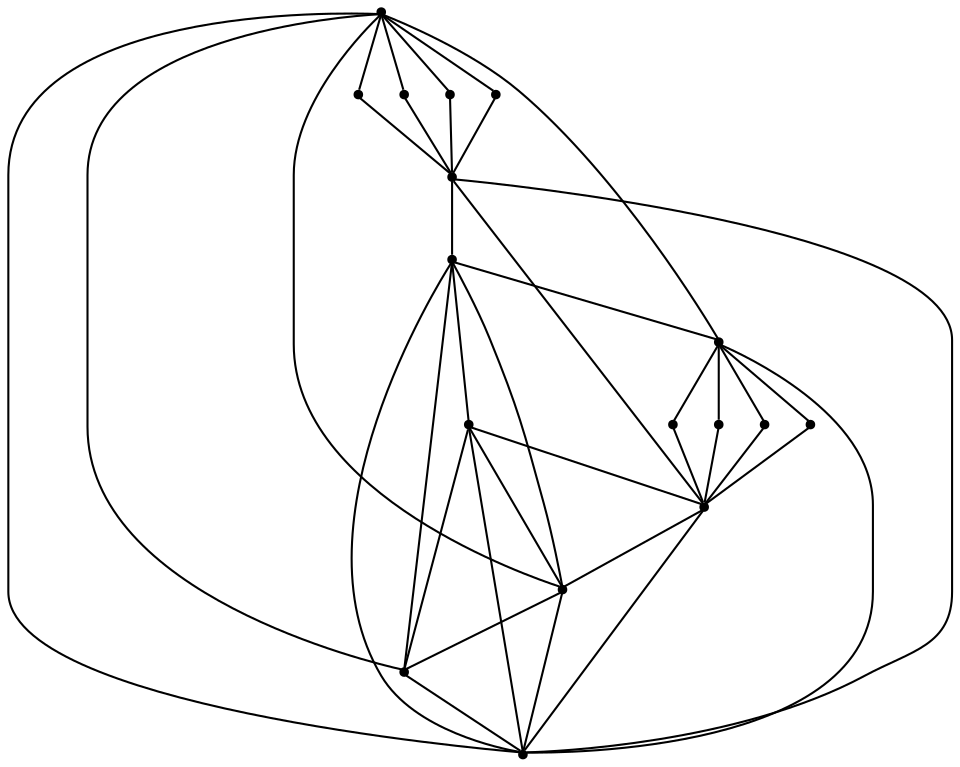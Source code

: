graph {
  node [shape=point,comment="{\"directed\":false,\"doi\":\"10.4230/LIPIcs.GD.2024.18\",\"figure\":\"3\"}"]

  v0 [pos="1547.6741229136423,745.2259993565099"]
  v1 [pos="1083.7993356942816,937.3228118756583"]
  v2 [pos="1275.9422275444012,473.55927019675755"]
  v3 [pos="1004.2103639730618,745.2259993565099"]
  v4 [pos="1468.0851193945207,937.3228118756583"]
  v5 [pos="1083.7993356942816,553.1291868373614"]
  v6 [pos="1275.9422275444012,1016.8927603065381"]
  v7 [pos="1468.0851193945207,553.1291868373614"]
  v8 [pos="1275.9430542898483,745.2259993565098"]
  v9 [pos="1237.5124281349474,517.6920574188212"]
  v10 [pos="1237.5124281349476,588.5662526753495"]
  v11 [pos="1237.5124281349474,574.3911593018349"]
  v12 [pos="1237.5124281349474,560.2165109921858"]
  v13 [pos="1385.578213213224,1009.8454283190536"]
  v14 [pos="1369.302139190067,970.5603085099489"]
  v15 [pos="1363.8769083739548,957.4652579768219"]
  v16 [pos="1358.4511687914141,944.3702074436951"]

  v0 -- v1 [id="-1",pos="1547.6741229136423,745.2259993565099 1643.6597463017029,1049.5818428877433 1231.1918637974236,1220.392077268713 1083.7993356942816,937.3228118756583"]
  v3 -- v1 [id="-2",pos="1004.2103639730618,745.2259993565099 1083.7993356942816,937.3228118756583 1083.7993356942816,937.3228118756583 1083.7993356942816,937.3228118756583"]
  v3 -- v8 [id="-3",pos="1004.2103639730618,745.2259993565099 1275.9430542898483,745.2259993565098 1275.9430542898483,745.2259993565098 1275.9430542898483,745.2259993565098"]
  v5 -- v3 [id="-4",pos="1083.7993356942816,553.1291868373614 1004.2103639730618,745.2259993565099 1004.2103639730618,745.2259993565099 1004.2103639730618,745.2259993565099"]
  v1 -- v8 [id="-5",pos="1083.7993356942816,937.3228118756583 1275.9430542898483,745.2259993565098 1275.9430542898483,745.2259993565098 1275.9430542898483,745.2259993565098"]
  v5 -- v8 [id="-6",pos="1083.7993356942816,553.1291868373614 1275.9430542898483,745.2259993565098 1275.9430542898483,745.2259993565098 1275.9430542898483,745.2259993565098"]
  v10 -- v5 [id="-7",pos="1237.5124281349476,588.5662526753495 1083.7993356942816,553.1291868373614 1083.7993356942816,553.1291868373614 1083.7993356942816,553.1291868373614"]
  v11 -- v5 [id="-8",pos="1237.5124281349474,574.3911593018349 1083.7993356942816,553.1291868373614 1083.7993356942816,553.1291868373614 1083.7993356942816,553.1291868373614"]
  v12 -- v5 [id="-9",pos="1237.5124281349474,560.2165109921858 1083.7993356942816,553.1291868373614 1083.7993356942816,553.1291868373614 1083.7993356942816,553.1291868373614"]
  v9 -- v5 [id="-10",pos="1237.5124281349474,517.6920574188212 1083.7993356942816,553.1291868373614 1083.7993356942816,553.1291868373614 1083.7993356942816,553.1291868373614"]
  v6 -- v1 [id="-11",pos="1275.9422275444012,1016.8927603065381 1083.7993356942816,937.3228118756583 1083.7993356942816,937.3228118756583 1083.7993356942816,937.3228118756583"]
  v2 -- v5 [id="-12",pos="1275.9422275444012,473.55927019675755 1083.7993356942816,553.1291868373614 1083.7993356942816,553.1291868373614 1083.7993356942816,553.1291868373614"]
  v6 -- v3 [id="-13",pos="1275.9422275444012,1016.8927603065381 1004.2103639730618,745.2259993565099 1004.2103639730618,745.2259993565099 1004.2103639730618,745.2259993565099"]
  v6 -- v8 [id="-14",pos="1275.9422275444012,1016.8927603065381 1275.9430542898483,745.2259993565098 1275.9430542898483,745.2259993565098 1275.9430542898483,745.2259993565098"]
  v2 -- v8 [id="-15",pos="1275.9422275444012,473.55927019675755 1275.9430542898483,745.2259993565098 1275.9430542898483,745.2259993565098 1275.9430542898483,745.2259993565098"]
  v6 -- v16 [id="-16",pos="1275.9422275444012,1016.8927603065381 1358.4511687914141,944.3702074436951 1358.4511687914141,944.3702074436951 1358.4511687914141,944.3702074436951"]
  v6 -- v15 [id="-17",pos="1275.9422275444012,1016.8927603065381 1363.8769083739548,957.4652579768219 1363.8769083739548,957.4652579768219 1363.8769083739548,957.4652579768219"]
  v6 -- v14 [id="-18",pos="1275.9422275444012,1016.8927603065381 1369.302139190067,970.5603085099489 1369.302139190067,970.5603085099489 1369.302139190067,970.5603085099489"]
  v6 -- v13 [id="-19",pos="1275.9422275444012,1016.8927603065381 1385.578213213224,1009.8454283190536 1385.578213213224,1009.8454283190536 1385.578213213224,1009.8454283190536"]
  v16 -- v4 [id="-20",pos="1358.4511687914141,944.3702074436951 1468.0851193945207,937.3228118756583 1468.0851193945207,937.3228118756583 1468.0851193945207,937.3228118756583"]
  v15 -- v4 [id="-21",pos="1363.8769083739548,957.4652579768219 1468.0851193945207,937.3228118756583 1468.0851193945207,937.3228118756583 1468.0851193945207,937.3228118756583"]
  v14 -- v4 [id="-22",pos="1369.302139190067,970.5603085099489 1468.0851193945207,937.3228118756583 1468.0851193945207,937.3228118756583 1468.0851193945207,937.3228118756583"]
  v13 -- v4 [id="-23",pos="1385.578213213224,1009.8454283190536 1468.0851193945207,937.3228118756583 1468.0851193945207,937.3228118756583 1468.0851193945207,937.3228118756583"]
  v7 -- v12 [id="-24",pos="1468.0851193945207,553.1291868373614 1237.5124281349474,560.2165109921858 1237.5124281349474,560.2165109921858 1237.5124281349474,560.2165109921858"]
  v7 -- v11 [id="-25",pos="1468.0851193945207,553.1291868373614 1237.5124281349474,574.3911593018349 1237.5124281349474,574.3911593018349 1237.5124281349474,574.3911593018349"]
  v7 -- v10 [id="-26",pos="1468.0851193945207,553.1291868373614 1237.5124281349476,588.5662526753495 1237.5124281349476,588.5662526753495 1237.5124281349476,588.5662526753495"]
  v7 -- v9 [id="-27",pos="1468.0851193945207,553.1291868373614 1237.5124281349474,517.6920574188212 1237.5124281349474,517.6920574188212 1237.5124281349474,517.6920574188212"]
  v4 -- v8 [id="-28",pos="1468.0851193945207,937.3228118756583 1275.9430542898483,745.2259993565098 1275.9430542898483,745.2259993565098 1275.9430542898483,745.2259993565098"]
  v7 -- v8 [id="-29",pos="1468.0851193945207,553.1291868373614 1275.9430542898483,745.2259993565098 1275.9430542898483,745.2259993565098 1275.9430542898483,745.2259993565098"]
  v4 -- v0 [id="-30",pos="1468.0851193945207,937.3228118756583 1547.6741229136423,745.2259993565099 1547.6741229136423,745.2259993565099 1547.6741229136423,745.2259993565099"]
  v0 -- v8 [id="-31",pos="1547.6741229136423,745.2259993565099 1275.9430542898483,745.2259993565098 1275.9430542898483,745.2259993565098 1275.9430542898483,745.2259993565098"]
  v0 -- v7 [id="-32",pos="1547.6741229136423,745.2259993565099 1468.0851193945207,553.1291868373614 1468.0851193945207,553.1291868373614 1468.0851193945207,553.1291868373614"]
  v2 -- v3 [id="-33",pos="1275.9422275444012,473.55927019675755 1021.6793044849165,495.7959325266072 1026.4556037207826,491.0207151528914 1004.2103639730618,745.2259993565099"]
  v2 -- v1 [id="-34",pos="1275.9422275444012,473.55927019675755 971.5141714315243,377.59752422984525 800.6629638494896,789.96636233549 1083.7993356942816,937.3228118756583"]
  v6 -- v7 [id="-35",pos="1275.9422275444012,1016.8927603065381 1460.1005072592009,749.0052909604116 1408.8364387190734,872.7430277073463 1468.0851193945207,553.1291868373614"]
  v4 -- v5 [id="-36",pos="1468.0851193945207,937.3228118756583 1275.648128750512,641.066431309877 1380.1268763197218,745.5201865715845 1083.7993356942816,553.1291868373614"]
  v0 -- v3 [id="-37",pos="1547.6741229136423,745.2259993565099 1203.3385552981533,818.40231924745 1348.5492703682414,818.40231924745 1004.2103639730618,745.2259993565099"]
  v0 -- v2 [id="-38",pos="1547.6741229136423,745.2259993565099 1525.4329850952558,491.0231947944276 1530.2092843311218,495.79834858759114 1275.9422275444012,473.55927019675755"]
}